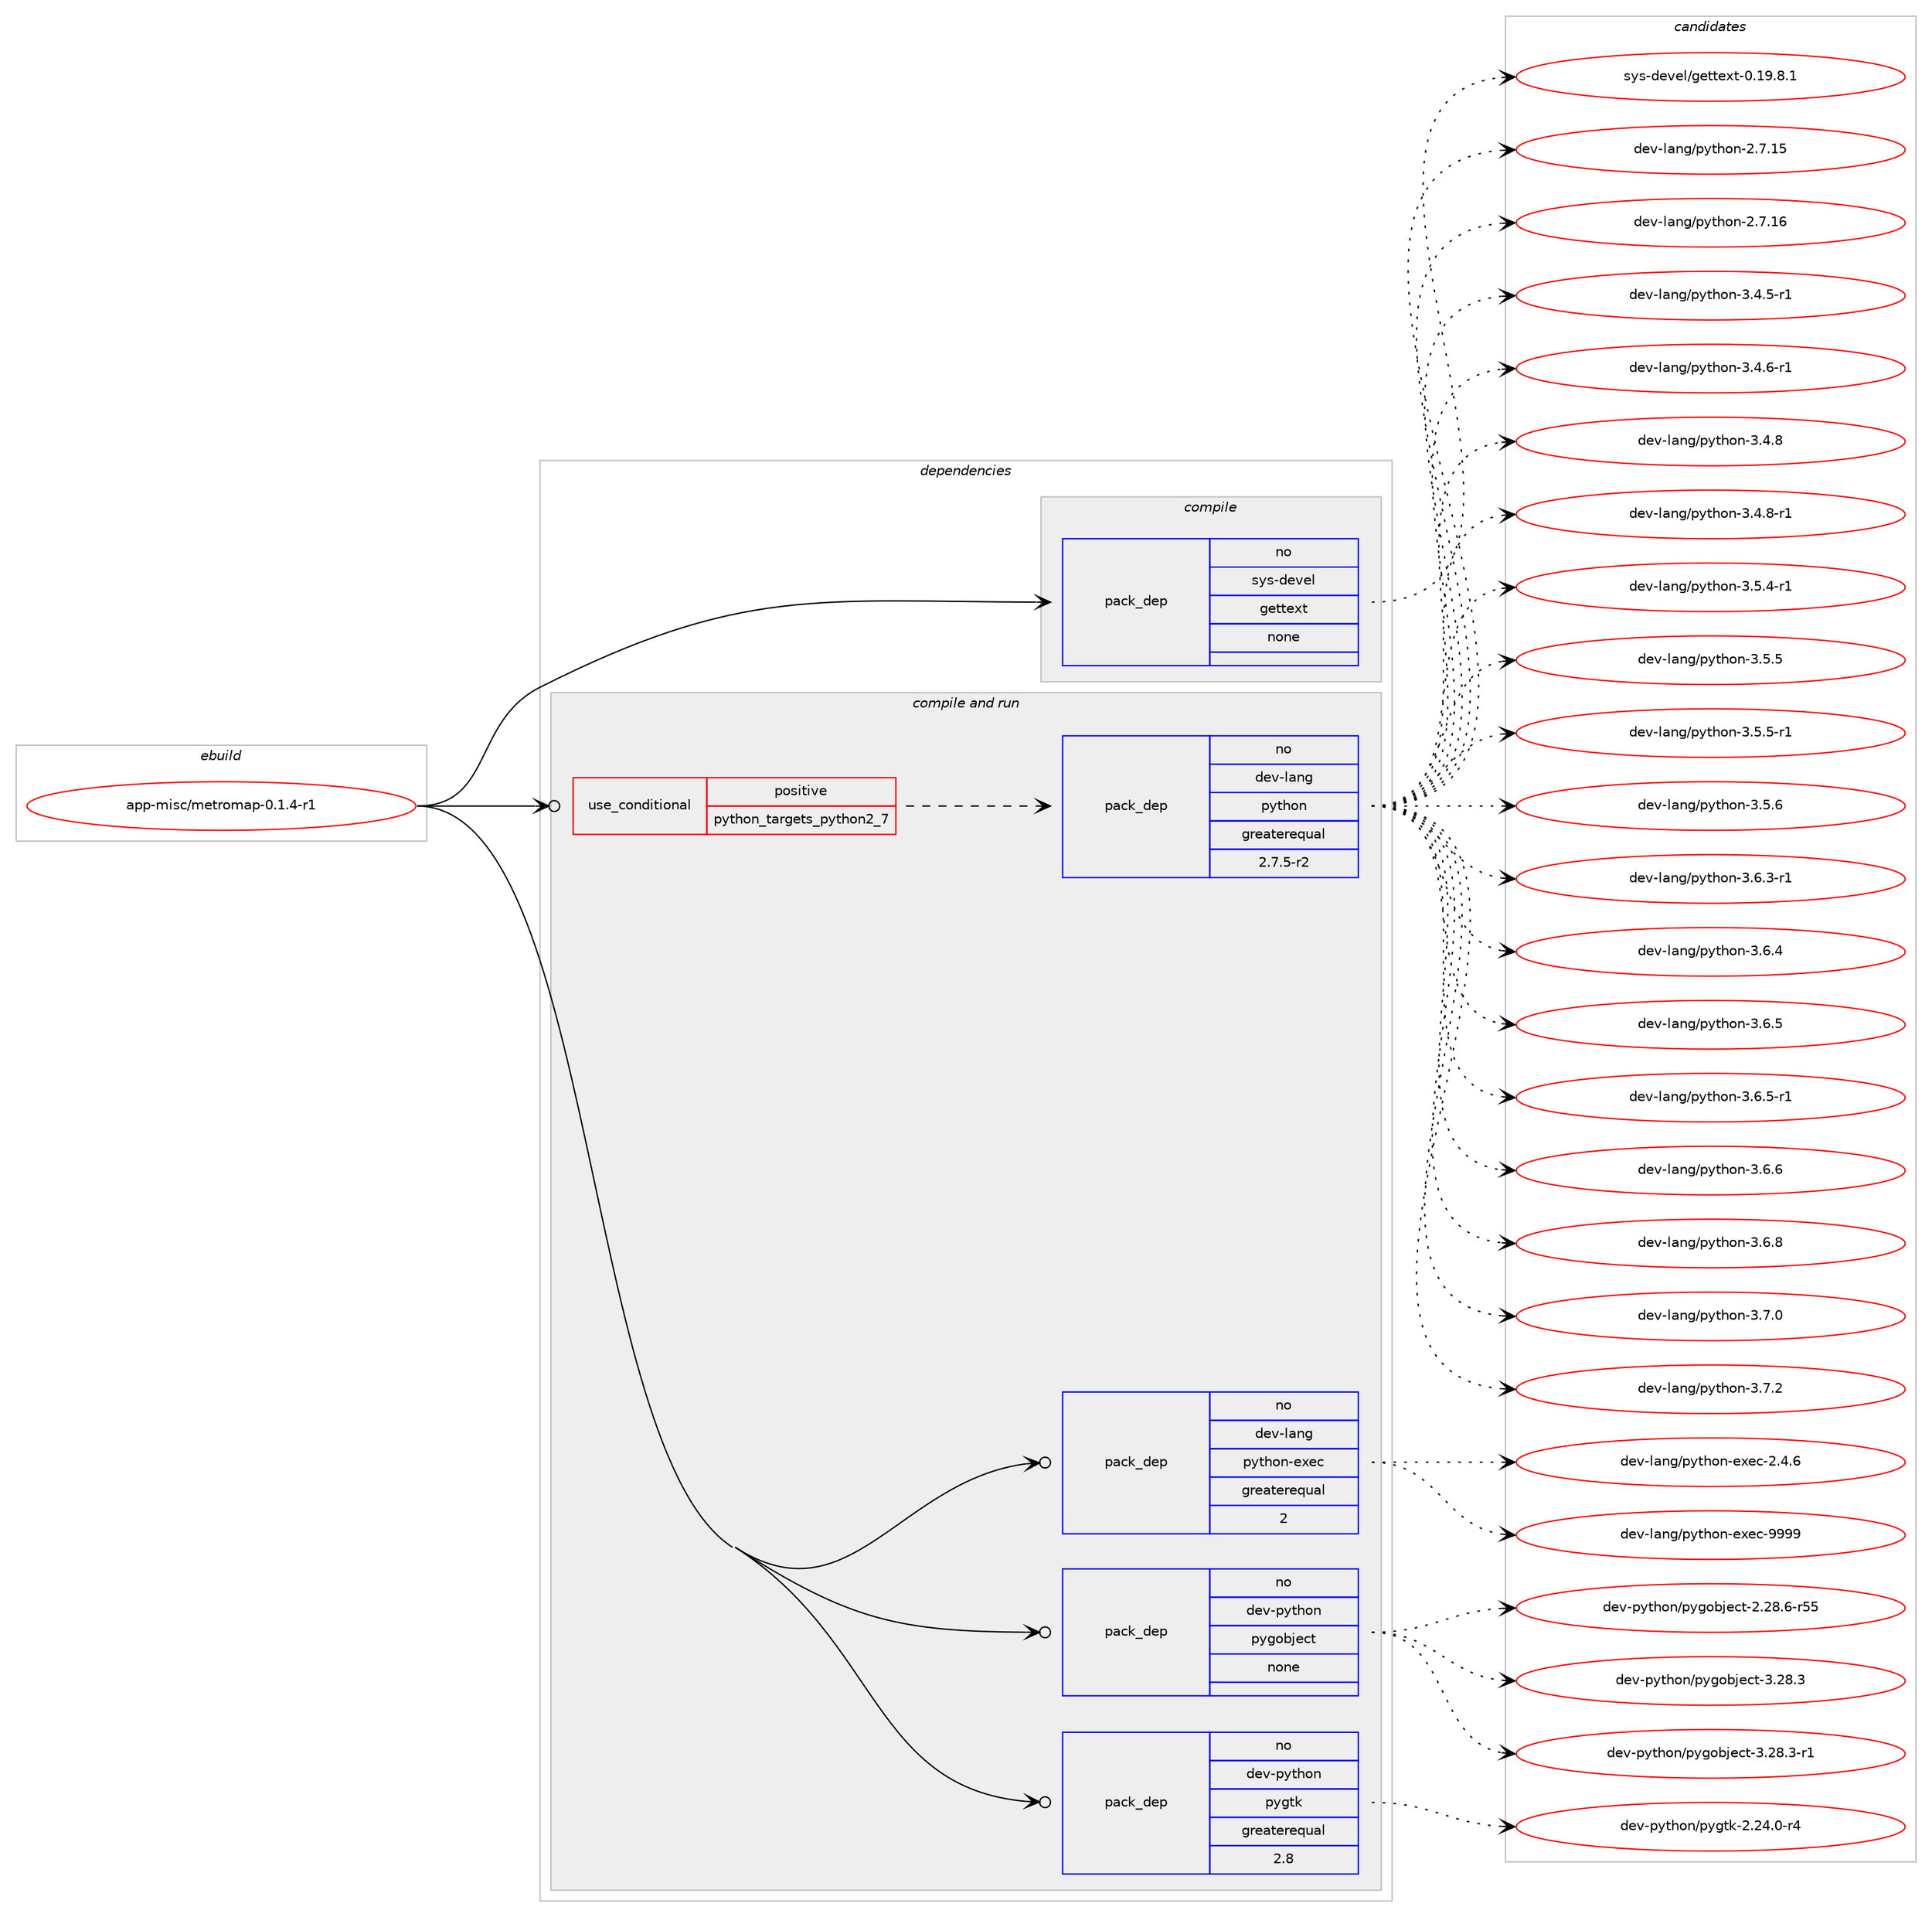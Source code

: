 digraph prolog {

# *************
# Graph options
# *************

newrank=true;
concentrate=true;
compound=true;
graph [rankdir=LR,fontname=Helvetica,fontsize=10,ranksep=1.5];#, ranksep=2.5, nodesep=0.2];
edge  [arrowhead=vee];
node  [fontname=Helvetica,fontsize=10];

# **********
# The ebuild
# **********

subgraph cluster_leftcol {
color=gray;
rank=same;
label=<<i>ebuild</i>>;
id [label="app-misc/metromap-0.1.4-r1", color=red, width=4, href="../app-misc/metromap-0.1.4-r1.svg"];
}

# ****************
# The dependencies
# ****************

subgraph cluster_midcol {
color=gray;
label=<<i>dependencies</i>>;
subgraph cluster_compile {
fillcolor="#eeeeee";
style=filled;
label=<<i>compile</i>>;
subgraph pack926289 {
dependency1300176 [label=<<TABLE BORDER="0" CELLBORDER="1" CELLSPACING="0" CELLPADDING="4" WIDTH="220"><TR><TD ROWSPAN="6" CELLPADDING="30">pack_dep</TD></TR><TR><TD WIDTH="110">no</TD></TR><TR><TD>sys-devel</TD></TR><TR><TD>gettext</TD></TR><TR><TD>none</TD></TR><TR><TD></TD></TR></TABLE>>, shape=none, color=blue];
}
id:e -> dependency1300176:w [weight=20,style="solid",arrowhead="vee"];
}
subgraph cluster_compileandrun {
fillcolor="#eeeeee";
style=filled;
label=<<i>compile and run</i>>;
subgraph cond353655 {
dependency1300177 [label=<<TABLE BORDER="0" CELLBORDER="1" CELLSPACING="0" CELLPADDING="4"><TR><TD ROWSPAN="3" CELLPADDING="10">use_conditional</TD></TR><TR><TD>positive</TD></TR><TR><TD>python_targets_python2_7</TD></TR></TABLE>>, shape=none, color=red];
subgraph pack926290 {
dependency1300178 [label=<<TABLE BORDER="0" CELLBORDER="1" CELLSPACING="0" CELLPADDING="4" WIDTH="220"><TR><TD ROWSPAN="6" CELLPADDING="30">pack_dep</TD></TR><TR><TD WIDTH="110">no</TD></TR><TR><TD>dev-lang</TD></TR><TR><TD>python</TD></TR><TR><TD>greaterequal</TD></TR><TR><TD>2.7.5-r2</TD></TR></TABLE>>, shape=none, color=blue];
}
dependency1300177:e -> dependency1300178:w [weight=20,style="dashed",arrowhead="vee"];
}
id:e -> dependency1300177:w [weight=20,style="solid",arrowhead="odotvee"];
subgraph pack926291 {
dependency1300179 [label=<<TABLE BORDER="0" CELLBORDER="1" CELLSPACING="0" CELLPADDING="4" WIDTH="220"><TR><TD ROWSPAN="6" CELLPADDING="30">pack_dep</TD></TR><TR><TD WIDTH="110">no</TD></TR><TR><TD>dev-lang</TD></TR><TR><TD>python-exec</TD></TR><TR><TD>greaterequal</TD></TR><TR><TD>2</TD></TR></TABLE>>, shape=none, color=blue];
}
id:e -> dependency1300179:w [weight=20,style="solid",arrowhead="odotvee"];
subgraph pack926292 {
dependency1300180 [label=<<TABLE BORDER="0" CELLBORDER="1" CELLSPACING="0" CELLPADDING="4" WIDTH="220"><TR><TD ROWSPAN="6" CELLPADDING="30">pack_dep</TD></TR><TR><TD WIDTH="110">no</TD></TR><TR><TD>dev-python</TD></TR><TR><TD>pygobject</TD></TR><TR><TD>none</TD></TR><TR><TD></TD></TR></TABLE>>, shape=none, color=blue];
}
id:e -> dependency1300180:w [weight=20,style="solid",arrowhead="odotvee"];
subgraph pack926293 {
dependency1300181 [label=<<TABLE BORDER="0" CELLBORDER="1" CELLSPACING="0" CELLPADDING="4" WIDTH="220"><TR><TD ROWSPAN="6" CELLPADDING="30">pack_dep</TD></TR><TR><TD WIDTH="110">no</TD></TR><TR><TD>dev-python</TD></TR><TR><TD>pygtk</TD></TR><TR><TD>greaterequal</TD></TR><TR><TD>2.8</TD></TR></TABLE>>, shape=none, color=blue];
}
id:e -> dependency1300181:w [weight=20,style="solid",arrowhead="odotvee"];
}
subgraph cluster_run {
fillcolor="#eeeeee";
style=filled;
label=<<i>run</i>>;
}
}

# **************
# The candidates
# **************

subgraph cluster_choices {
rank=same;
color=gray;
label=<<i>candidates</i>>;

subgraph choice926289 {
color=black;
nodesep=1;
choice1151211154510010111810110847103101116116101120116454846495746564649 [label="sys-devel/gettext-0.19.8.1", color=red, width=4,href="../sys-devel/gettext-0.19.8.1.svg"];
dependency1300176:e -> choice1151211154510010111810110847103101116116101120116454846495746564649:w [style=dotted,weight="100"];
}
subgraph choice926290 {
color=black;
nodesep=1;
choice10010111845108971101034711212111610411111045504655464953 [label="dev-lang/python-2.7.15", color=red, width=4,href="../dev-lang/python-2.7.15.svg"];
choice10010111845108971101034711212111610411111045504655464954 [label="dev-lang/python-2.7.16", color=red, width=4,href="../dev-lang/python-2.7.16.svg"];
choice1001011184510897110103471121211161041111104551465246534511449 [label="dev-lang/python-3.4.5-r1", color=red, width=4,href="../dev-lang/python-3.4.5-r1.svg"];
choice1001011184510897110103471121211161041111104551465246544511449 [label="dev-lang/python-3.4.6-r1", color=red, width=4,href="../dev-lang/python-3.4.6-r1.svg"];
choice100101118451089711010347112121116104111110455146524656 [label="dev-lang/python-3.4.8", color=red, width=4,href="../dev-lang/python-3.4.8.svg"];
choice1001011184510897110103471121211161041111104551465246564511449 [label="dev-lang/python-3.4.8-r1", color=red, width=4,href="../dev-lang/python-3.4.8-r1.svg"];
choice1001011184510897110103471121211161041111104551465346524511449 [label="dev-lang/python-3.5.4-r1", color=red, width=4,href="../dev-lang/python-3.5.4-r1.svg"];
choice100101118451089711010347112121116104111110455146534653 [label="dev-lang/python-3.5.5", color=red, width=4,href="../dev-lang/python-3.5.5.svg"];
choice1001011184510897110103471121211161041111104551465346534511449 [label="dev-lang/python-3.5.5-r1", color=red, width=4,href="../dev-lang/python-3.5.5-r1.svg"];
choice100101118451089711010347112121116104111110455146534654 [label="dev-lang/python-3.5.6", color=red, width=4,href="../dev-lang/python-3.5.6.svg"];
choice1001011184510897110103471121211161041111104551465446514511449 [label="dev-lang/python-3.6.3-r1", color=red, width=4,href="../dev-lang/python-3.6.3-r1.svg"];
choice100101118451089711010347112121116104111110455146544652 [label="dev-lang/python-3.6.4", color=red, width=4,href="../dev-lang/python-3.6.4.svg"];
choice100101118451089711010347112121116104111110455146544653 [label="dev-lang/python-3.6.5", color=red, width=4,href="../dev-lang/python-3.6.5.svg"];
choice1001011184510897110103471121211161041111104551465446534511449 [label="dev-lang/python-3.6.5-r1", color=red, width=4,href="../dev-lang/python-3.6.5-r1.svg"];
choice100101118451089711010347112121116104111110455146544654 [label="dev-lang/python-3.6.6", color=red, width=4,href="../dev-lang/python-3.6.6.svg"];
choice100101118451089711010347112121116104111110455146544656 [label="dev-lang/python-3.6.8", color=red, width=4,href="../dev-lang/python-3.6.8.svg"];
choice100101118451089711010347112121116104111110455146554648 [label="dev-lang/python-3.7.0", color=red, width=4,href="../dev-lang/python-3.7.0.svg"];
choice100101118451089711010347112121116104111110455146554650 [label="dev-lang/python-3.7.2", color=red, width=4,href="../dev-lang/python-3.7.2.svg"];
dependency1300178:e -> choice10010111845108971101034711212111610411111045504655464953:w [style=dotted,weight="100"];
dependency1300178:e -> choice10010111845108971101034711212111610411111045504655464954:w [style=dotted,weight="100"];
dependency1300178:e -> choice1001011184510897110103471121211161041111104551465246534511449:w [style=dotted,weight="100"];
dependency1300178:e -> choice1001011184510897110103471121211161041111104551465246544511449:w [style=dotted,weight="100"];
dependency1300178:e -> choice100101118451089711010347112121116104111110455146524656:w [style=dotted,weight="100"];
dependency1300178:e -> choice1001011184510897110103471121211161041111104551465246564511449:w [style=dotted,weight="100"];
dependency1300178:e -> choice1001011184510897110103471121211161041111104551465346524511449:w [style=dotted,weight="100"];
dependency1300178:e -> choice100101118451089711010347112121116104111110455146534653:w [style=dotted,weight="100"];
dependency1300178:e -> choice1001011184510897110103471121211161041111104551465346534511449:w [style=dotted,weight="100"];
dependency1300178:e -> choice100101118451089711010347112121116104111110455146534654:w [style=dotted,weight="100"];
dependency1300178:e -> choice1001011184510897110103471121211161041111104551465446514511449:w [style=dotted,weight="100"];
dependency1300178:e -> choice100101118451089711010347112121116104111110455146544652:w [style=dotted,weight="100"];
dependency1300178:e -> choice100101118451089711010347112121116104111110455146544653:w [style=dotted,weight="100"];
dependency1300178:e -> choice1001011184510897110103471121211161041111104551465446534511449:w [style=dotted,weight="100"];
dependency1300178:e -> choice100101118451089711010347112121116104111110455146544654:w [style=dotted,weight="100"];
dependency1300178:e -> choice100101118451089711010347112121116104111110455146544656:w [style=dotted,weight="100"];
dependency1300178:e -> choice100101118451089711010347112121116104111110455146554648:w [style=dotted,weight="100"];
dependency1300178:e -> choice100101118451089711010347112121116104111110455146554650:w [style=dotted,weight="100"];
}
subgraph choice926291 {
color=black;
nodesep=1;
choice1001011184510897110103471121211161041111104510112010199455046524654 [label="dev-lang/python-exec-2.4.6", color=red, width=4,href="../dev-lang/python-exec-2.4.6.svg"];
choice10010111845108971101034711212111610411111045101120101994557575757 [label="dev-lang/python-exec-9999", color=red, width=4,href="../dev-lang/python-exec-9999.svg"];
dependency1300179:e -> choice1001011184510897110103471121211161041111104510112010199455046524654:w [style=dotted,weight="100"];
dependency1300179:e -> choice10010111845108971101034711212111610411111045101120101994557575757:w [style=dotted,weight="100"];
}
subgraph choice926292 {
color=black;
nodesep=1;
choice1001011184511212111610411111047112121103111981061019911645504650564654451145353 [label="dev-python/pygobject-2.28.6-r55", color=red, width=4,href="../dev-python/pygobject-2.28.6-r55.svg"];
choice1001011184511212111610411111047112121103111981061019911645514650564651 [label="dev-python/pygobject-3.28.3", color=red, width=4,href="../dev-python/pygobject-3.28.3.svg"];
choice10010111845112121116104111110471121211031119810610199116455146505646514511449 [label="dev-python/pygobject-3.28.3-r1", color=red, width=4,href="../dev-python/pygobject-3.28.3-r1.svg"];
dependency1300180:e -> choice1001011184511212111610411111047112121103111981061019911645504650564654451145353:w [style=dotted,weight="100"];
dependency1300180:e -> choice1001011184511212111610411111047112121103111981061019911645514650564651:w [style=dotted,weight="100"];
dependency1300180:e -> choice10010111845112121116104111110471121211031119810610199116455146505646514511449:w [style=dotted,weight="100"];
}
subgraph choice926293 {
color=black;
nodesep=1;
choice1001011184511212111610411111047112121103116107455046505246484511452 [label="dev-python/pygtk-2.24.0-r4", color=red, width=4,href="../dev-python/pygtk-2.24.0-r4.svg"];
dependency1300181:e -> choice1001011184511212111610411111047112121103116107455046505246484511452:w [style=dotted,weight="100"];
}
}

}
